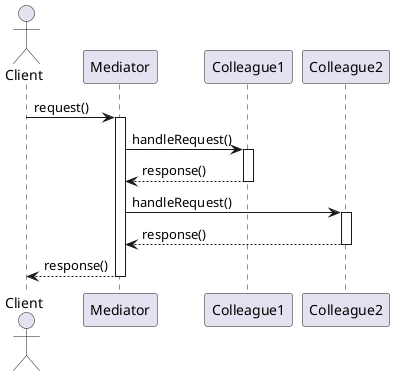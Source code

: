 @startuml MediatorPatternSequenceDiagram

actor Client
participant Mediator
participant Colleague1
participant Colleague2

Client -> Mediator: request()
activate Mediator

Mediator -> Colleague1: handleRequest()
activate Colleague1
Colleague1 --> Mediator: response()
deactivate Colleague1

Mediator -> Colleague2: handleRequest()
activate Colleague2
Colleague2 --> Mediator: response()
deactivate Colleague2

Mediator --> Client: response()
deactivate Mediator

@enduml
